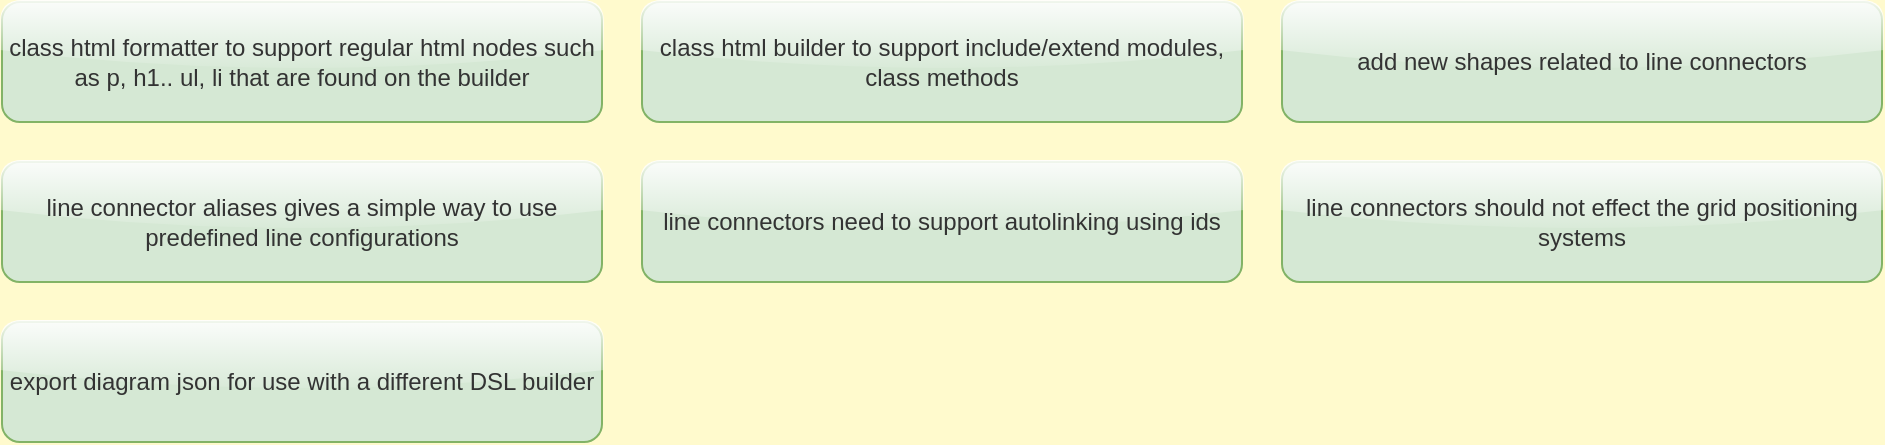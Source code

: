 <mxfile>
  <diagram id="Tnt" name="In progress">
    <mxGraphModel dx="0" dy="0" background="#FFFACD" grid="0" gridSize="10" guides="1" tooltips="1" connect="1" arrows="1" fold="1" page="1" pageScale="1" pageWidth="1169" pageHeight="827" math="0" shadow="0">
      <root>
        <mxCell id="page_root_Tnt" parent="Tnt"/>
        <mxCell id="node_root_Tnt" parent="page_root_Tnt"/>
        <mxCell id="Tnt-2" value="class html formatter to support regular html nodes such as p, h1.. ul, li that are found on the builder" style="whiteSpace=wrap;html=1;rounded=1;glass=1;fillColor=#d5e8d4;strokeColor=#82b366;fontColor=#333333" vertex="1" parent="node_root_Tnt">
          <mxGeometry x="10" y="10" width="300" height="60" as="geometry"/>
        </mxCell>
        <mxCell id="Tnt-3" value="class html builder to support include/extend modules, class methods" style="whiteSpace=wrap;html=1;rounded=1;glass=1;fillColor=#d5e8d4;strokeColor=#82b366;fontColor=#333333" vertex="1" parent="node_root_Tnt">
          <mxGeometry x="330" y="10" width="300" height="60" as="geometry"/>
        </mxCell>
        <mxCell id="Tnt-4" value="add new shapes related to line connectors" style="whiteSpace=wrap;html=1;rounded=1;glass=1;fillColor=#d5e8d4;strokeColor=#82b366;fontColor=#333333" vertex="1" parent="node_root_Tnt">
          <mxGeometry x="650" y="10" width="300" height="60" as="geometry"/>
        </mxCell>
        <mxCell id="Tnt-5" value="line connector aliases gives a simple way to use predefined line configurations" style="whiteSpace=wrap;html=1;rounded=1;glass=1;fillColor=#d5e8d4;strokeColor=#82b366;fontColor=#333333" vertex="1" parent="node_root_Tnt">
          <mxGeometry x="10" y="90" width="300" height="60" as="geometry"/>
        </mxCell>
        <mxCell id="Tnt-6" value="line connectors need to support autolinking using ids" style="whiteSpace=wrap;html=1;rounded=1;glass=1;fillColor=#d5e8d4;strokeColor=#82b366;fontColor=#333333" vertex="1" parent="node_root_Tnt">
          <mxGeometry x="330" y="90" width="300" height="60" as="geometry"/>
        </mxCell>
        <mxCell id="Tnt-7" value="line connectors should not effect the grid positioning systems" style="whiteSpace=wrap;html=1;rounded=1;glass=1;fillColor=#d5e8d4;strokeColor=#82b366;fontColor=#333333" vertex="1" parent="node_root_Tnt">
          <mxGeometry x="650" y="90" width="300" height="60" as="geometry"/>
        </mxCell>
        <mxCell id="Tnt-8" value="export diagram json for use with a different DSL builder" style="whiteSpace=wrap;html=1;rounded=1;glass=1;fillColor=#d5e8d4;strokeColor=#82b366;fontColor=#333333" vertex="1" parent="node_root_Tnt">
          <mxGeometry x="10" y="170" width="300" height="60" as="geometry"/>
        </mxCell>
      </root>
    </mxGraphModel>
  </diagram>
  <diagram id="MkF" name="To Do">
    <mxGraphModel dx="0" dy="0" background="#FFFACD" grid="0" gridSize="10" guides="1" tooltips="1" connect="1" arrows="1" fold="1" page="1" pageScale="1" pageWidth="1169" pageHeight="827" math="0" shadow="0">
      <root>
        <mxCell id="page_root_MkF" parent="MkF"/>
        <mxCell id="node_root_MkF" parent="page_root_MkF"/>
        <mxCell id="MkF-2" value="add page background to theme, use it whenever the theme is set at a diagram/page level" style="whiteSpace=wrap;html=1;rounded=1;glass=1;fillColor=#dae8fc;strokeColor=#6c8ebf;fontColor=#333333" vertex="1" parent="node_root_MkF">
          <mxGeometry x="10" y="10" width="300" height="60" as="geometry"/>
        </mxCell>
        <mxCell id="MkF-3" value="move DrawioDsl::Formatters::Factory::FORMATTERS to resource file" style="whiteSpace=wrap;html=1;rounded=1;glass=1;fillColor=#dae8fc;strokeColor=#6c8ebf;fontColor=#333333" vertex="1" parent="node_root_MkF">
          <mxGeometry x="330" y="10" width="300" height="60" as="geometry"/>
        </mxCell>
        <mxCell id="MkF-4" value="move DrawioDsl::Formatters::StyleBuilder::MAPPINGS to resource file" style="whiteSpace=wrap;html=1;rounded=1;glass=1;fillColor=#dae8fc;strokeColor=#6c8ebf;fontColor=#333333" vertex="1" parent="node_root_MkF">
          <mxGeometry x="650" y="10" width="300" height="60" as="geometry"/>
        </mxCell>
        <mxCell id="MkF-5" value="settings style attributes need to de-duplicate, might be best to utilize the new StyleBuilder class" style="whiteSpace=wrap;html=1;rounded=1;glass=1;fillColor=#dae8fc;strokeColor=#6c8ebf;fontColor=#333333" vertex="1" parent="node_root_MkF">
          <mxGeometry x="10" y="90" width="300" height="60" as="geometry"/>
        </mxCell>
        <mxCell id="MkF-6" value="write SVG directly into other projects" style="whiteSpace=wrap;html=1;rounded=1;glass=1;fillColor=#dae8fc;strokeColor=#6c8ebf;fontColor=#333333" vertex="1" parent="node_root_MkF">
          <mxGeometry x="330" y="90" width="300" height="60" as="geometry"/>
        </mxCell>
        <mxCell id="MkF-7" value="add :shape, :line and :text to random shape generator, note: you can see the issue in the samples/20-styled-shapes.rb where the text is not rendered" style="whiteSpace=wrap;html=1;rounded=1;glass=1;fillColor=#dae8fc;strokeColor=#6c8ebf;fontColor=#333333" vertex="1" parent="node_root_MkF">
          <mxGeometry x="650" y="90" width="300" height="60" as="geometry"/>
        </mxCell>
        <mxCell id="MkF-8" value="Nodes need to support child nodes" style="whiteSpace=wrap;html=1;rounded=1;glass=1;fillColor=#dae8fc;strokeColor=#6c8ebf;fontColor=#333333" vertex="1" parent="node_root_MkF">
          <mxGeometry x="10" y="170" width="300" height="60" as="geometry"/>
        </mxCell>
        <mxCell id="MkF-9" value="Grid layout does not position itself in relation to the last element" style="whiteSpace=wrap;html=1;rounded=1;glass=1;fillColor=#dae8fc;strokeColor=#6c8ebf;fontColor=#333333" vertex="1" parent="node_root_MkF">
          <mxGeometry x="330" y="170" width="300" height="60" as="geometry"/>
        </mxCell>
        <mxCell id="MkF-10" value="Dynamic sized shapes that expand to the size of their text" style="whiteSpace=wrap;html=1;rounded=1;glass=1;fillColor=#dae8fc;strokeColor=#6c8ebf;fontColor=#333333" vertex="1" parent="node_root_MkF">
          <mxGeometry x="650" y="170" width="300" height="60" as="geometry"/>
        </mxCell>
        <mxCell id="MkF-11" value="Control of text padding left, right, top and bottom" style="whiteSpace=wrap;html=1;rounded=1;glass=1;fillColor=#dae8fc;strokeColor=#6c8ebf;fontColor=#333333" vertex="1" parent="node_root_MkF">
          <mxGeometry x="10" y="250" width="300" height="60" as="geometry"/>
        </mxCell>
        <mxCell id="MkF-12" value="Improve the theme control over text-only shapes" style="whiteSpace=wrap;html=1;rounded=1;glass=1;fillColor=#dae8fc;strokeColor=#6c8ebf;fontColor=#333333" vertex="1" parent="node_root_MkF">
          <mxGeometry x="330" y="250" width="300" height="60" as="geometry"/>
        </mxCell>
        <mxCell id="MkF-13" value="x,y settings do not work for shapes within a grid layout" style="whiteSpace=wrap;html=1;rounded=1;glass=1;fillColor=#dae8fc;strokeColor=#6c8ebf;fontColor=#333333" vertex="1" parent="node_root_MkF">
          <mxGeometry x="650" y="250" width="300" height="60" as="geometry"/>
        </mxCell>
        <mxCell id="MkF-14" value="page layout so that you drop elements on and they are positioned correctly, e.g centered, left, right, etc, maybe a grid layout with a wrap of 1 and a width of the page is sufficient" style="whiteSpace=wrap;html=1;rounded=1;glass=1;fillColor=#dae8fc;strokeColor=#6c8ebf;fontColor=#333333" vertex="1" parent="node_root_MkF">
          <mxGeometry x="10" y="330" width="300" height="60" as="geometry"/>
        </mxCell>
      </root>
    </mxGraphModel>
  </diagram>
  <diagram id="p3w" name="Done">
    <mxGraphModel dx="0" dy="0" background="#FFFACD" grid="0" gridSize="10" guides="1" tooltips="1" connect="1" arrows="1" fold="1" page="1" pageScale="1" pageWidth="1169" pageHeight="827" math="0" shadow="0">
      <root>
        <mxCell id="page_root_p3w" parent="p3w"/>
        <mxCell id="node_root_p3w" parent="page_root_p3w"/>
        <mxCell id="p3w-2" value="group box, like a regular box but with a top aligned h1 style title" style="whiteSpace=wrap;html=1;rounded=1;glass=1;fillColor=#f8cecc;strokeColor=#b85450;fontColor=#333333" vertex="1" parent="node_root_p3w">
          <mxGeometry x="10" y="10" width="300" height="60" as="geometry"/>
        </mxCell>
        <mxCell id="p3w-3" value="build a domain (class) diagram" style="whiteSpace=wrap;html=1;rounded=1;glass=1;fillColor=#f8cecc;strokeColor=#b85450;fontColor=#333333" vertex="1" parent="node_root_p3w">
          <mxGeometry x="330" y="10" width="300" height="60" as="geometry"/>
        </mxCell>
        <mxCell id="p3w-4" value="build configuration for line strokes %i[dashed dotted dashdot dashdotdot dotdotdot longdash)" style="whiteSpace=wrap;html=1;rounded=1;glass=1;fillColor=#f8cecc;strokeColor=#b85450;fontColor=#333333" vertex="1" parent="node_root_p3w">
          <mxGeometry x="650" y="10" width="300" height="60" as="geometry"/>
        </mxCell>
        <mxCell id="p3w-5" value="build configuration for line compass %i[n ne e se s sw w nw]" style="whiteSpace=wrap;html=1;rounded=1;glass=1;fillColor=#f8cecc;strokeColor=#b85450;fontColor=#333333" vertex="1" parent="node_root_p3w">
          <mxGeometry x="10" y="90" width="300" height="60" as="geometry"/>
        </mxCell>
        <mxCell id="p3w-6" value="build configuration for line shape %i[style1 style2 style3 style4]" style="whiteSpace=wrap;html=1;rounded=1;glass=1;fillColor=#f8cecc;strokeColor=#b85450;fontColor=#333333" vertex="1" parent="node_root_p3w">
          <mxGeometry x="330" y="90" width="300" height="60" as="geometry"/>
        </mxCell>
        <mxCell id="p3w-7" value="build configuration for arrows %i[straight triangle diamond circle cross short default none plain skewed_dash concave er_many er_one er_one_optional er_one_mandatory er_many_optional er_many_mandatory]" style="whiteSpace=wrap;html=1;rounded=1;glass=1;fillColor=#f8cecc;strokeColor=#b85450;fontColor=#333333" vertex="1" parent="node_root_p3w">
          <mxGeometry x="650" y="90" width="300" height="60" as="geometry"/>
        </mxCell>
        <mxCell id="p3w-8" value="refactor the shape-&gt;text_only (boolean) to category (symbol)" style="whiteSpace=wrap;html=1;rounded=1;glass=1;fillColor=#f8cecc;strokeColor=#b85450;fontColor=#333333" vertex="1" parent="node_root_p3w">
          <mxGeometry x="10" y="170" width="300" height="60" as="geometry"/>
        </mxCell>
        <mxCell id="p3w-9" value="ensure that ids are working as expected" style="whiteSpace=wrap;html=1;rounded=1;glass=1;fillColor=#f8cecc;strokeColor=#b85450;fontColor=#333333" vertex="1" parent="node_root_p3w">
          <mxGeometry x="330" y="170" width="300" height="60" as="geometry"/>
        </mxCell>
        <mxCell id="p3w-10" value="alter the initial parameter of all shapes so that it can be an ID, without named attribute" style="whiteSpace=wrap;html=1;rounded=1;glass=1;fillColor=#f8cecc;strokeColor=#b85450;fontColor=#333333" vertex="1" parent="node_root_p3w">
          <mxGeometry x="650" y="170" width="300" height="60" as="geometry"/>
        </mxCell>
        <mxCell id="p3w-11" value="move project-plan files" style="whiteSpace=wrap;html=1;rounded=1;glass=1;fillColor=#f8cecc;strokeColor=#b85450;fontColor=#333333" vertex="1" parent="node_root_p3w">
          <mxGeometry x="10" y="250" width="300" height="60" as="geometry"/>
        </mxCell>
        <mxCell id="p3w-12" value="alter configure_shape so it sets the default shape key and use that for selecting the default HTML formatter" style="whiteSpace=wrap;html=1;rounded=1;glass=1;fillColor=#f8cecc;strokeColor=#b85450;fontColor=#333333" vertex="1" parent="node_root_p3w">
          <mxGeometry x="330" y="250" width="300" height="60" as="geometry"/>
        </mxCell>
        <mxCell id="p3w-13" value="add todo shape to simplify project plan drawing" style="whiteSpace=wrap;html=1;rounded=1;glass=1;fillColor=#f8cecc;strokeColor=#b85450;fontColor=#333333" vertex="1" parent="node_root_p3w">
          <mxGeometry x="650" y="250" width="300" height="60" as="geometry"/>
        </mxCell>
        <mxCell id="p3w-14" value="introduce .value property to shape and let it use either formatted HTML or plain text title" style="whiteSpace=wrap;html=1;rounded=1;glass=1;fillColor=#f8cecc;strokeColor=#b85450;fontColor=#333333" vertex="1" parent="node_root_p3w">
          <mxGeometry x="10" y="330" width="300" height="60" as="geometry"/>
        </mxCell>
        <mxCell id="p3w-15" value="formatter DSL that can render HTML directly into the value property" style="whiteSpace=wrap;html=1;rounded=1;glass=1;fillColor=#f8cecc;strokeColor=#b85450;fontColor=#333333" vertex="1" parent="node_root_p3w">
          <mxGeometry x="330" y="330" width="300" height="60" as="geometry"/>
        </mxCell>
        <mxCell id="p3w-16" value="formatter DSL for class and interface generation" style="whiteSpace=wrap;html=1;rounded=1;glass=1;fillColor=#f8cecc;strokeColor=#b85450;fontColor=#333333" vertex="1" parent="node_root_p3w">
          <mxGeometry x="650" y="330" width="300" height="60" as="geometry"/>
        </mxCell>
        <mxCell id="p3w-17" value="generate extension based graphics based on drawio extensions.js" style="whiteSpace=wrap;html=1;rounded=1;glass=1;fillColor=#f8cecc;strokeColor=#b85450;fontColor=#333333" vertex="1" parent="node_root_p3w">
          <mxGeometry x="10" y="410" width="300" height="60" as="geometry"/>
        </mxCell>
        <mxCell id="p3w-18" value="active? flag on page defaulting to true. set to false to exclude page from diagram." style="whiteSpace=wrap;html=1;rounded=1;glass=1;fillColor=#f8cecc;strokeColor=#b85450;fontColor=#333333" vertex="1" parent="node_root_p3w">
          <mxGeometry x="330" y="410" width="300" height="60" as="geometry"/>
        </mxCell>
        <mxCell id="p3w-19" value="first level child nodes need to hang of node 1" style="whiteSpace=wrap;html=1;rounded=1;glass=1;fillColor=#f8cecc;strokeColor=#b85450;fontColor=#333333" vertex="1" parent="node_root_p3w">
          <mxGeometry x="650" y="410" width="300" height="60" as="geometry"/>
        </mxCell>
        <mxCell id="p3w-20" value="node has child nodes and add_node will set a nodes parent" style="whiteSpace=wrap;html=1;rounded=1;glass=1;fillColor=#f8cecc;strokeColor=#b85450;fontColor=#333333" vertex="1" parent="node_root_p3w">
          <mxGeometry x="10" y="490" width="300" height="60" as="geometry"/>
        </mxCell>
        <mxCell id="p3w-21" value="nodes can belong to a parent node, the top level node responds with truthy to root?" style="whiteSpace=wrap;html=1;rounded=1;glass=1;fillColor=#f8cecc;strokeColor=#b85450;fontColor=#333333" vertex="1" parent="node_root_p3w">
          <mxGeometry x="330" y="490" width="300" height="60" as="geometry"/>
        </mxCell>
        <mxCell id="p3w-22" value="add sample diagram for the github readme file" style="whiteSpace=wrap;html=1;rounded=1;glass=1;fillColor=#f8cecc;strokeColor=#b85450;fontColor=#333333" vertex="1" parent="node_root_p3w">
          <mxGeometry x="650" y="490" width="300" height="60" as="geometry"/>
        </mxCell>
        <mxCell id="p3w-23" value="write samples into docs folder and display in readme" style="whiteSpace=wrap;html=1;rounded=1;glass=1;fillColor=#f8cecc;strokeColor=#b85450;fontColor=#333333" vertex="1" parent="node_root_p3w">
          <mxGeometry x="10" y="570" width="300" height="60" as="geometry"/>
        </mxCell>
        <mxCell id="p3w-24" value="add export as .PNG, needs to take a page number as the PNG will not support multiple pages" style="whiteSpace=wrap;html=1;rounded=1;glass=1;fillColor=#f8cecc;strokeColor=#b85450;fontColor=#333333" vertex="1" parent="node_root_p3w">
          <mxGeometry x="330" y="570" width="300" height="60" as="geometry"/>
        </mxCell>
        <mxCell id="p3w-25" value="add export as .SVG, needs to take a page number as the SVG will not support multiple pages" style="whiteSpace=wrap;html=1;rounded=1;glass=1;fillColor=#f8cecc;strokeColor=#b85450;fontColor=#333333" vertex="1" parent="node_root_p3w">
          <mxGeometry x="650" y="570" width="300" height="60" as="geometry"/>
        </mxCell>
        <mxCell id="p3w-26" value="add save as .drawio" style="whiteSpace=wrap;html=1;rounded=1;glass=1;fillColor=#f8cecc;strokeColor=#b85450;fontColor=#333333" vertex="1" parent="node_root_p3w">
          <mxGeometry x="10" y="650" width="300" height="60" as="geometry"/>
        </mxCell>
      </root>
    </mxGraphModel>
  </diagram>
</mxfile>
